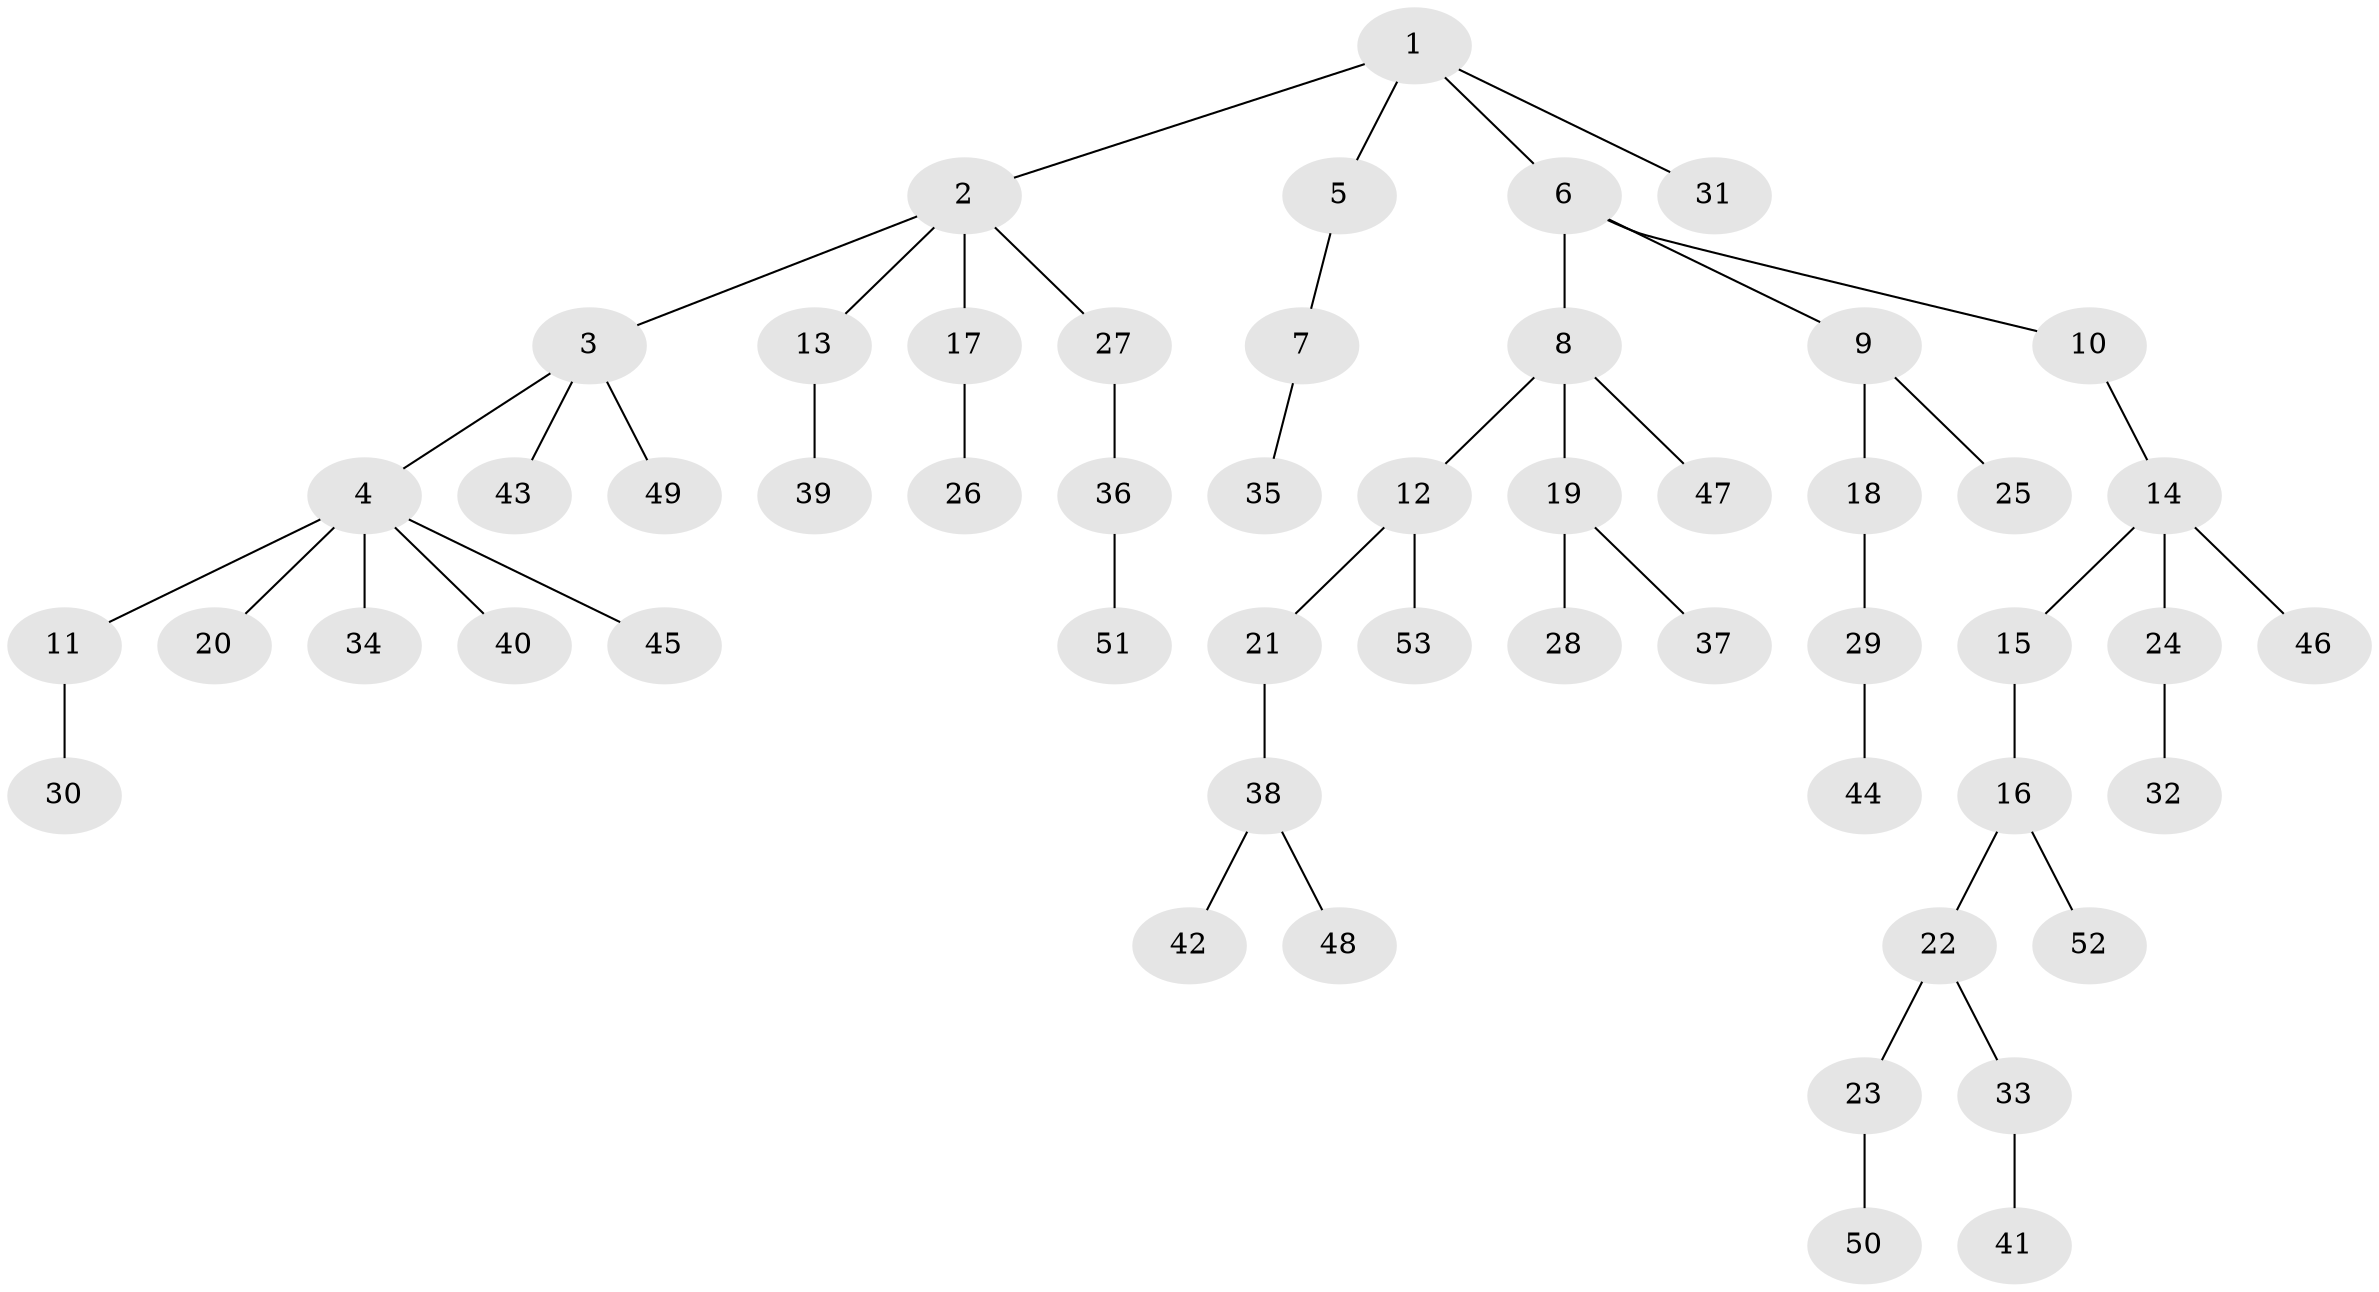 // Generated by graph-tools (version 1.1) at 2025/26/03/09/25 03:26:24]
// undirected, 53 vertices, 52 edges
graph export_dot {
graph [start="1"]
  node [color=gray90,style=filled];
  1;
  2;
  3;
  4;
  5;
  6;
  7;
  8;
  9;
  10;
  11;
  12;
  13;
  14;
  15;
  16;
  17;
  18;
  19;
  20;
  21;
  22;
  23;
  24;
  25;
  26;
  27;
  28;
  29;
  30;
  31;
  32;
  33;
  34;
  35;
  36;
  37;
  38;
  39;
  40;
  41;
  42;
  43;
  44;
  45;
  46;
  47;
  48;
  49;
  50;
  51;
  52;
  53;
  1 -- 2;
  1 -- 5;
  1 -- 6;
  1 -- 31;
  2 -- 3;
  2 -- 13;
  2 -- 17;
  2 -- 27;
  3 -- 4;
  3 -- 43;
  3 -- 49;
  4 -- 11;
  4 -- 20;
  4 -- 34;
  4 -- 40;
  4 -- 45;
  5 -- 7;
  6 -- 8;
  6 -- 9;
  6 -- 10;
  7 -- 35;
  8 -- 12;
  8 -- 19;
  8 -- 47;
  9 -- 18;
  9 -- 25;
  10 -- 14;
  11 -- 30;
  12 -- 21;
  12 -- 53;
  13 -- 39;
  14 -- 15;
  14 -- 24;
  14 -- 46;
  15 -- 16;
  16 -- 22;
  16 -- 52;
  17 -- 26;
  18 -- 29;
  19 -- 28;
  19 -- 37;
  21 -- 38;
  22 -- 23;
  22 -- 33;
  23 -- 50;
  24 -- 32;
  27 -- 36;
  29 -- 44;
  33 -- 41;
  36 -- 51;
  38 -- 42;
  38 -- 48;
}
